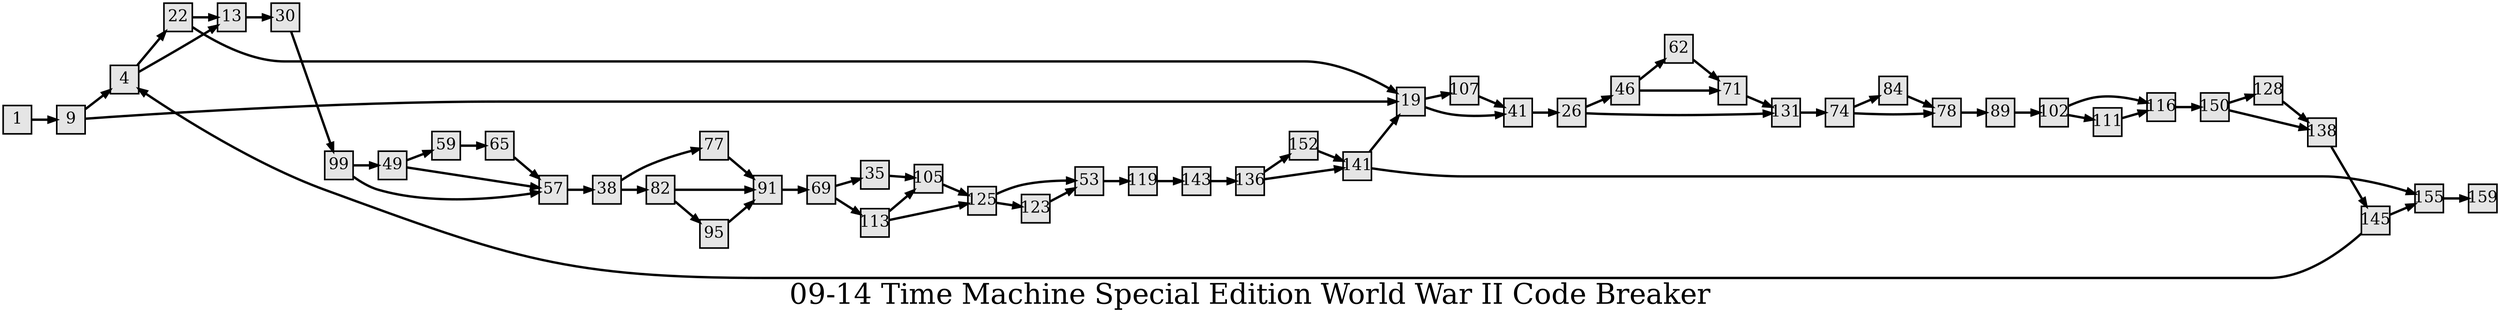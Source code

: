 digraph g{
  graph [ label="09-14 Time Machine Special Edition World War II Code Breaker" rankdir=LR, ordering=out, fontsize=36, nodesep="0.35", ranksep="0.45"];
  node  [shape=rect, penwidth=2, fontsize=20, style=filled, fillcolor=grey90, margin="0,0", labelfloat=true, regular=true, fixedsize=true];
  edge  [labelfloat=true, penwidth=3, fontsize=12];
  // ---;
  // group  : Katz;
  // id     :;
  // gbid   :;
  // series :;
  // title  :;
  // author :;
  // credit:;
  // - name : Juliet Way-Henthorne;
  // role : encoder;
  // date : 2017-08-25;
  // - name : Jeremy Douglass;
  // role : editor;
  // date : 2017-10-19;
  // render:;
  // - name   : small;
  // styles : gvStyles-small.txt;
  // engine : dot;
  // comment: >;
  
  // ---;
  
  // From | To | Label;
  
  1 -> 9;
  4 -> 22;
  4 -> 13;
  9 -> 4;
  9 -> 19;
  13 -> 30;
  19 -> 107;
  19 -> 41;
  22 -> 13;
  22 -> 19;
  26 -> 46;
  26 -> 131;
  30 -> 99;
  35 -> 105;
  38 -> 77;
  38 -> 82;
  41 -> 26;
  46 -> 62;
  46 -> 71;
  49 -> 59;
  49 -> 57;
  53 -> 119;
  57 -> 38;
  59 -> 65;
  62 -> 71;
  65 -> 57;
  69 -> 35;
  69 -> 113;
  71 -> 131;
  74 -> 84;
  74 -> 78;
  77 -> 91;
  78 -> 89;
  82 -> 91;
  82 -> 95;
  84 -> 78;
  89 -> 102;
  91 -> 69;
  95 -> 91;
  99 -> 49;
  99 -> 57;
  102 -> 116;
  102 -> 111;
  105 -> 125;
  107 -> 41;
  111 -> 116;
  113 -> 105;
  113 -> 125;
  116 -> 150;
  119 -> 143;
  123 -> 53;
  125 -> 53;
  125 -> 123;
  128 -> 138;
  131 -> 74;
  136 -> 152;
  136 -> 141;
  138 -> 145;
  141 -> 19;
  141 -> 155;
  143 -> 136;
  145 -> 4;
  145 -> 155;
  150 -> 128;
  150 -> 138;
  152 -> 141;
  155 -> 159;
}

